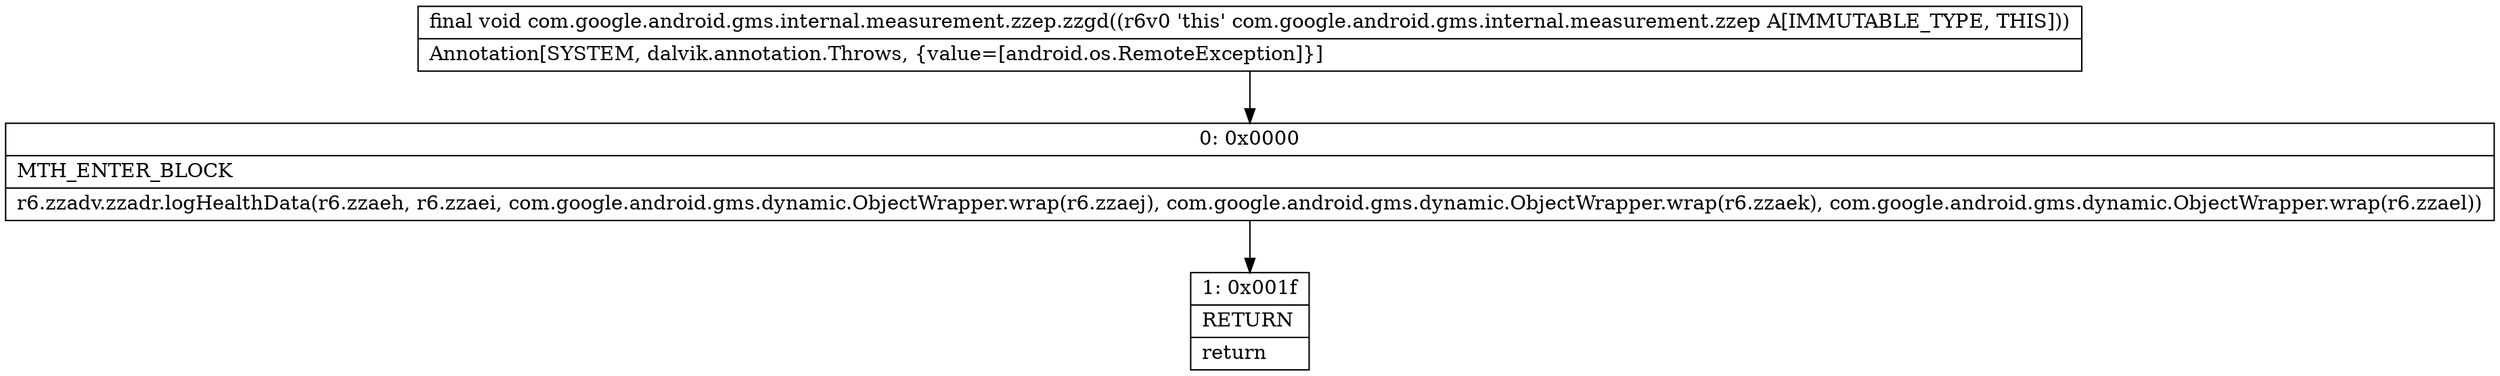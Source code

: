 digraph "CFG forcom.google.android.gms.internal.measurement.zzep.zzgd()V" {
Node_0 [shape=record,label="{0\:\ 0x0000|MTH_ENTER_BLOCK\l|r6.zzadv.zzadr.logHealthData(r6.zzaeh, r6.zzaei, com.google.android.gms.dynamic.ObjectWrapper.wrap(r6.zzaej), com.google.android.gms.dynamic.ObjectWrapper.wrap(r6.zzaek), com.google.android.gms.dynamic.ObjectWrapper.wrap(r6.zzael))\l}"];
Node_1 [shape=record,label="{1\:\ 0x001f|RETURN\l|return\l}"];
MethodNode[shape=record,label="{final void com.google.android.gms.internal.measurement.zzep.zzgd((r6v0 'this' com.google.android.gms.internal.measurement.zzep A[IMMUTABLE_TYPE, THIS]))  | Annotation[SYSTEM, dalvik.annotation.Throws, \{value=[android.os.RemoteException]\}]\l}"];
MethodNode -> Node_0;
Node_0 -> Node_1;
}

